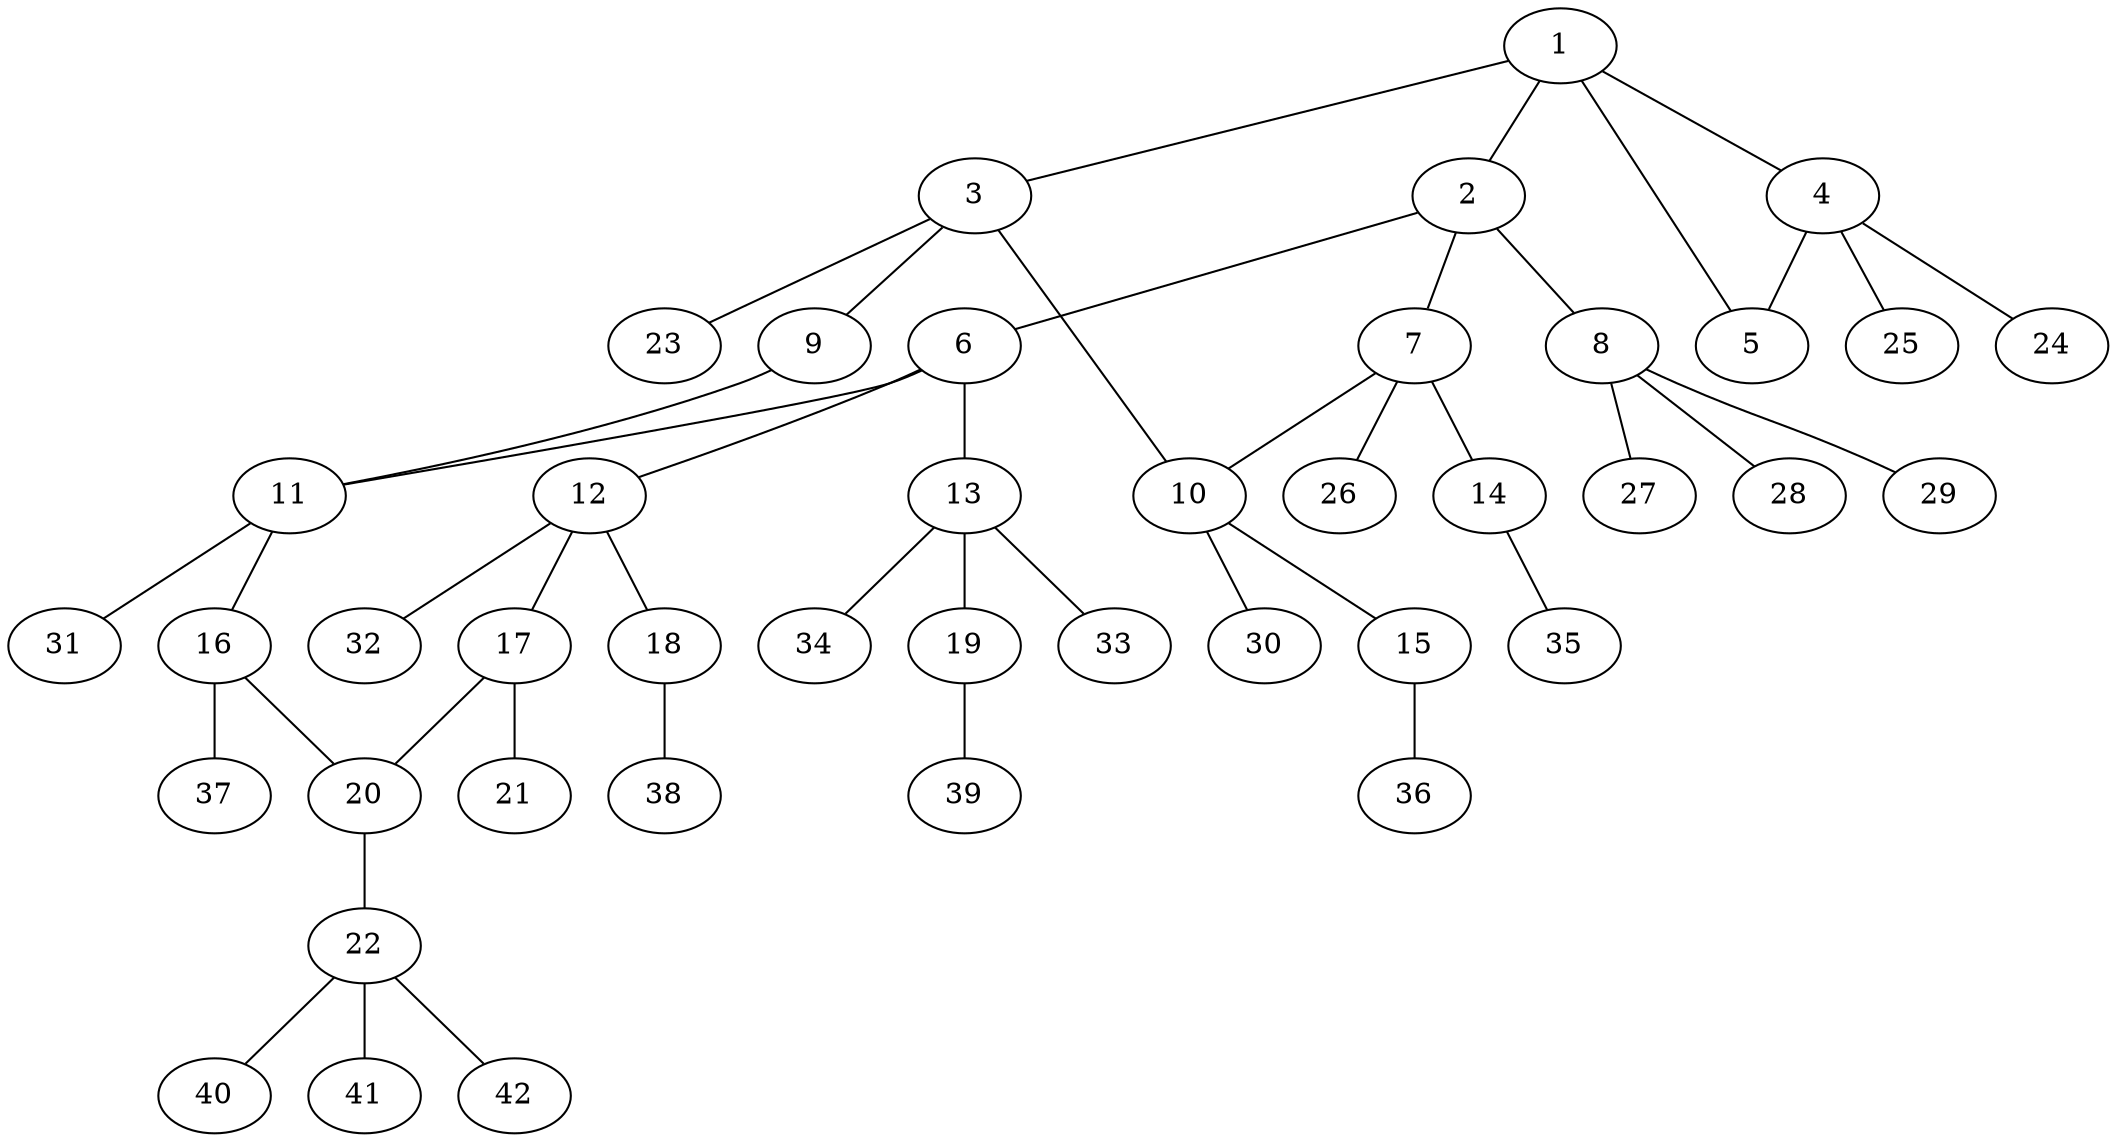 graph molecule_4062 {
	1	 [chem=C];
	2	 [chem=C];
	1 -- 2	 [valence=1];
	3	 [chem=C];
	1 -- 3	 [valence=1];
	4	 [chem=C];
	1 -- 4	 [valence=1];
	5	 [chem=O];
	1 -- 5	 [valence=1];
	6	 [chem=C];
	2 -- 6	 [valence=1];
	7	 [chem=C];
	2 -- 7	 [valence=1];
	8	 [chem=C];
	2 -- 8	 [valence=1];
	9	 [chem=O];
	3 -- 9	 [valence=1];
	10	 [chem=C];
	3 -- 10	 [valence=1];
	23	 [chem=H];
	3 -- 23	 [valence=1];
	4 -- 5	 [valence=1];
	24	 [chem=H];
	4 -- 24	 [valence=1];
	25	 [chem=H];
	4 -- 25	 [valence=1];
	11	 [chem=C];
	6 -- 11	 [valence=1];
	12	 [chem=C];
	6 -- 12	 [valence=1];
	13	 [chem=C];
	6 -- 13	 [valence=1];
	7 -- 10	 [valence=1];
	14	 [chem=O];
	7 -- 14	 [valence=1];
	26	 [chem=H];
	7 -- 26	 [valence=1];
	27	 [chem=H];
	8 -- 27	 [valence=1];
	28	 [chem=H];
	8 -- 28	 [valence=1];
	29	 [chem=H];
	8 -- 29	 [valence=1];
	9 -- 11	 [valence=1];
	15	 [chem=O];
	10 -- 15	 [valence=1];
	30	 [chem=H];
	10 -- 30	 [valence=1];
	16	 [chem=C];
	11 -- 16	 [valence=1];
	31	 [chem=H];
	11 -- 31	 [valence=1];
	17	 [chem=C];
	12 -- 17	 [valence=1];
	18	 [chem=O];
	12 -- 18	 [valence=1];
	32	 [chem=H];
	12 -- 32	 [valence=1];
	19	 [chem=O];
	13 -- 19	 [valence=1];
	33	 [chem=H];
	13 -- 33	 [valence=1];
	34	 [chem=H];
	13 -- 34	 [valence=1];
	35	 [chem=H];
	14 -- 35	 [valence=1];
	36	 [chem=H];
	15 -- 36	 [valence=1];
	20	 [chem=C];
	16 -- 20	 [valence=2];
	37	 [chem=H];
	16 -- 37	 [valence=1];
	17 -- 20	 [valence=1];
	21	 [chem=O];
	17 -- 21	 [valence=2];
	38	 [chem=H];
	18 -- 38	 [valence=1];
	39	 [chem=H];
	19 -- 39	 [valence=1];
	22	 [chem=C];
	20 -- 22	 [valence=1];
	40	 [chem=H];
	22 -- 40	 [valence=1];
	41	 [chem=H];
	22 -- 41	 [valence=1];
	42	 [chem=H];
	22 -- 42	 [valence=1];
}
